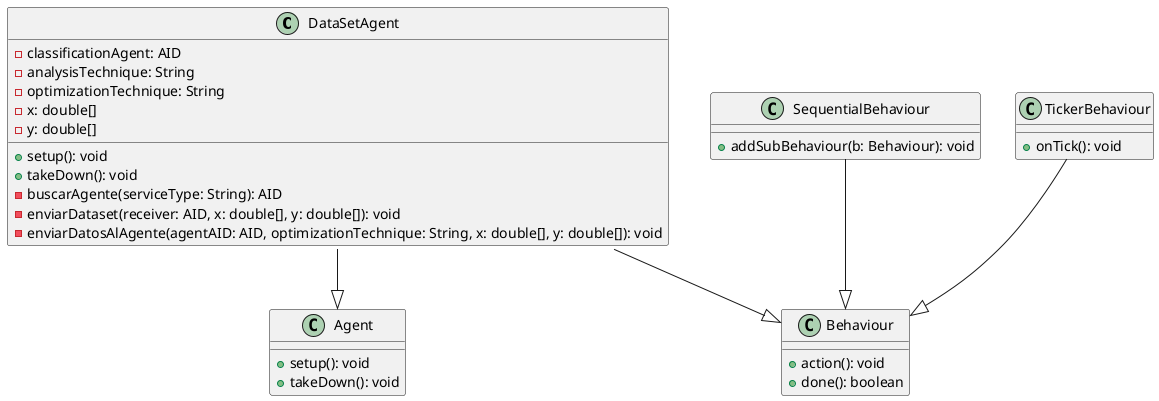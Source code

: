@startuml
class DataSetAgent {
  -classificationAgent: AID
  -analysisTechnique: String
  -optimizationTechnique: String
  -x: double[]
  -y: double[]
  +setup(): void
  +takeDown(): void
  -buscarAgente(serviceType: String): AID
  -enviarDataset(receiver: AID, x: double[], y: double[]): void
  -enviarDatosAlAgente(agentAID: AID, optimizationTechnique: String, x: double[], y: double[]): void
}

class Agent {
  +setup(): void
  +takeDown(): void
}

class Behaviour {
  +action(): void
  +done(): boolean
}

class SequentialBehaviour {
  +addSubBehaviour(b: Behaviour): void
}

class TickerBehaviour {
  +onTick(): void
}

DataSetAgent --|> Agent
DataSetAgent::RecibirClasificacion --|> Behaviour
SequentialBehaviour --|> Behaviour
TickerBehaviour --|> Behaviour
@enduml
